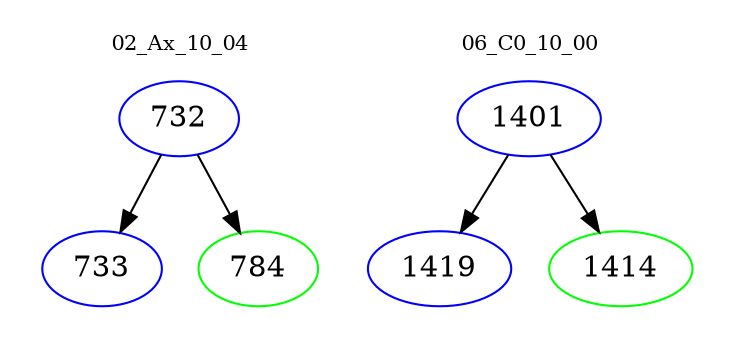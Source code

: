 digraph{
subgraph cluster_0 {
color = white
label = "02_Ax_10_04";
fontsize=10;
T0_732 [label="732", color="blue"]
T0_732 -> T0_733 [color="black"]
T0_733 [label="733", color="blue"]
T0_732 -> T0_784 [color="black"]
T0_784 [label="784", color="green"]
}
subgraph cluster_1 {
color = white
label = "06_C0_10_00";
fontsize=10;
T1_1401 [label="1401", color="blue"]
T1_1401 -> T1_1419 [color="black"]
T1_1419 [label="1419", color="blue"]
T1_1401 -> T1_1414 [color="black"]
T1_1414 [label="1414", color="green"]
}
}
